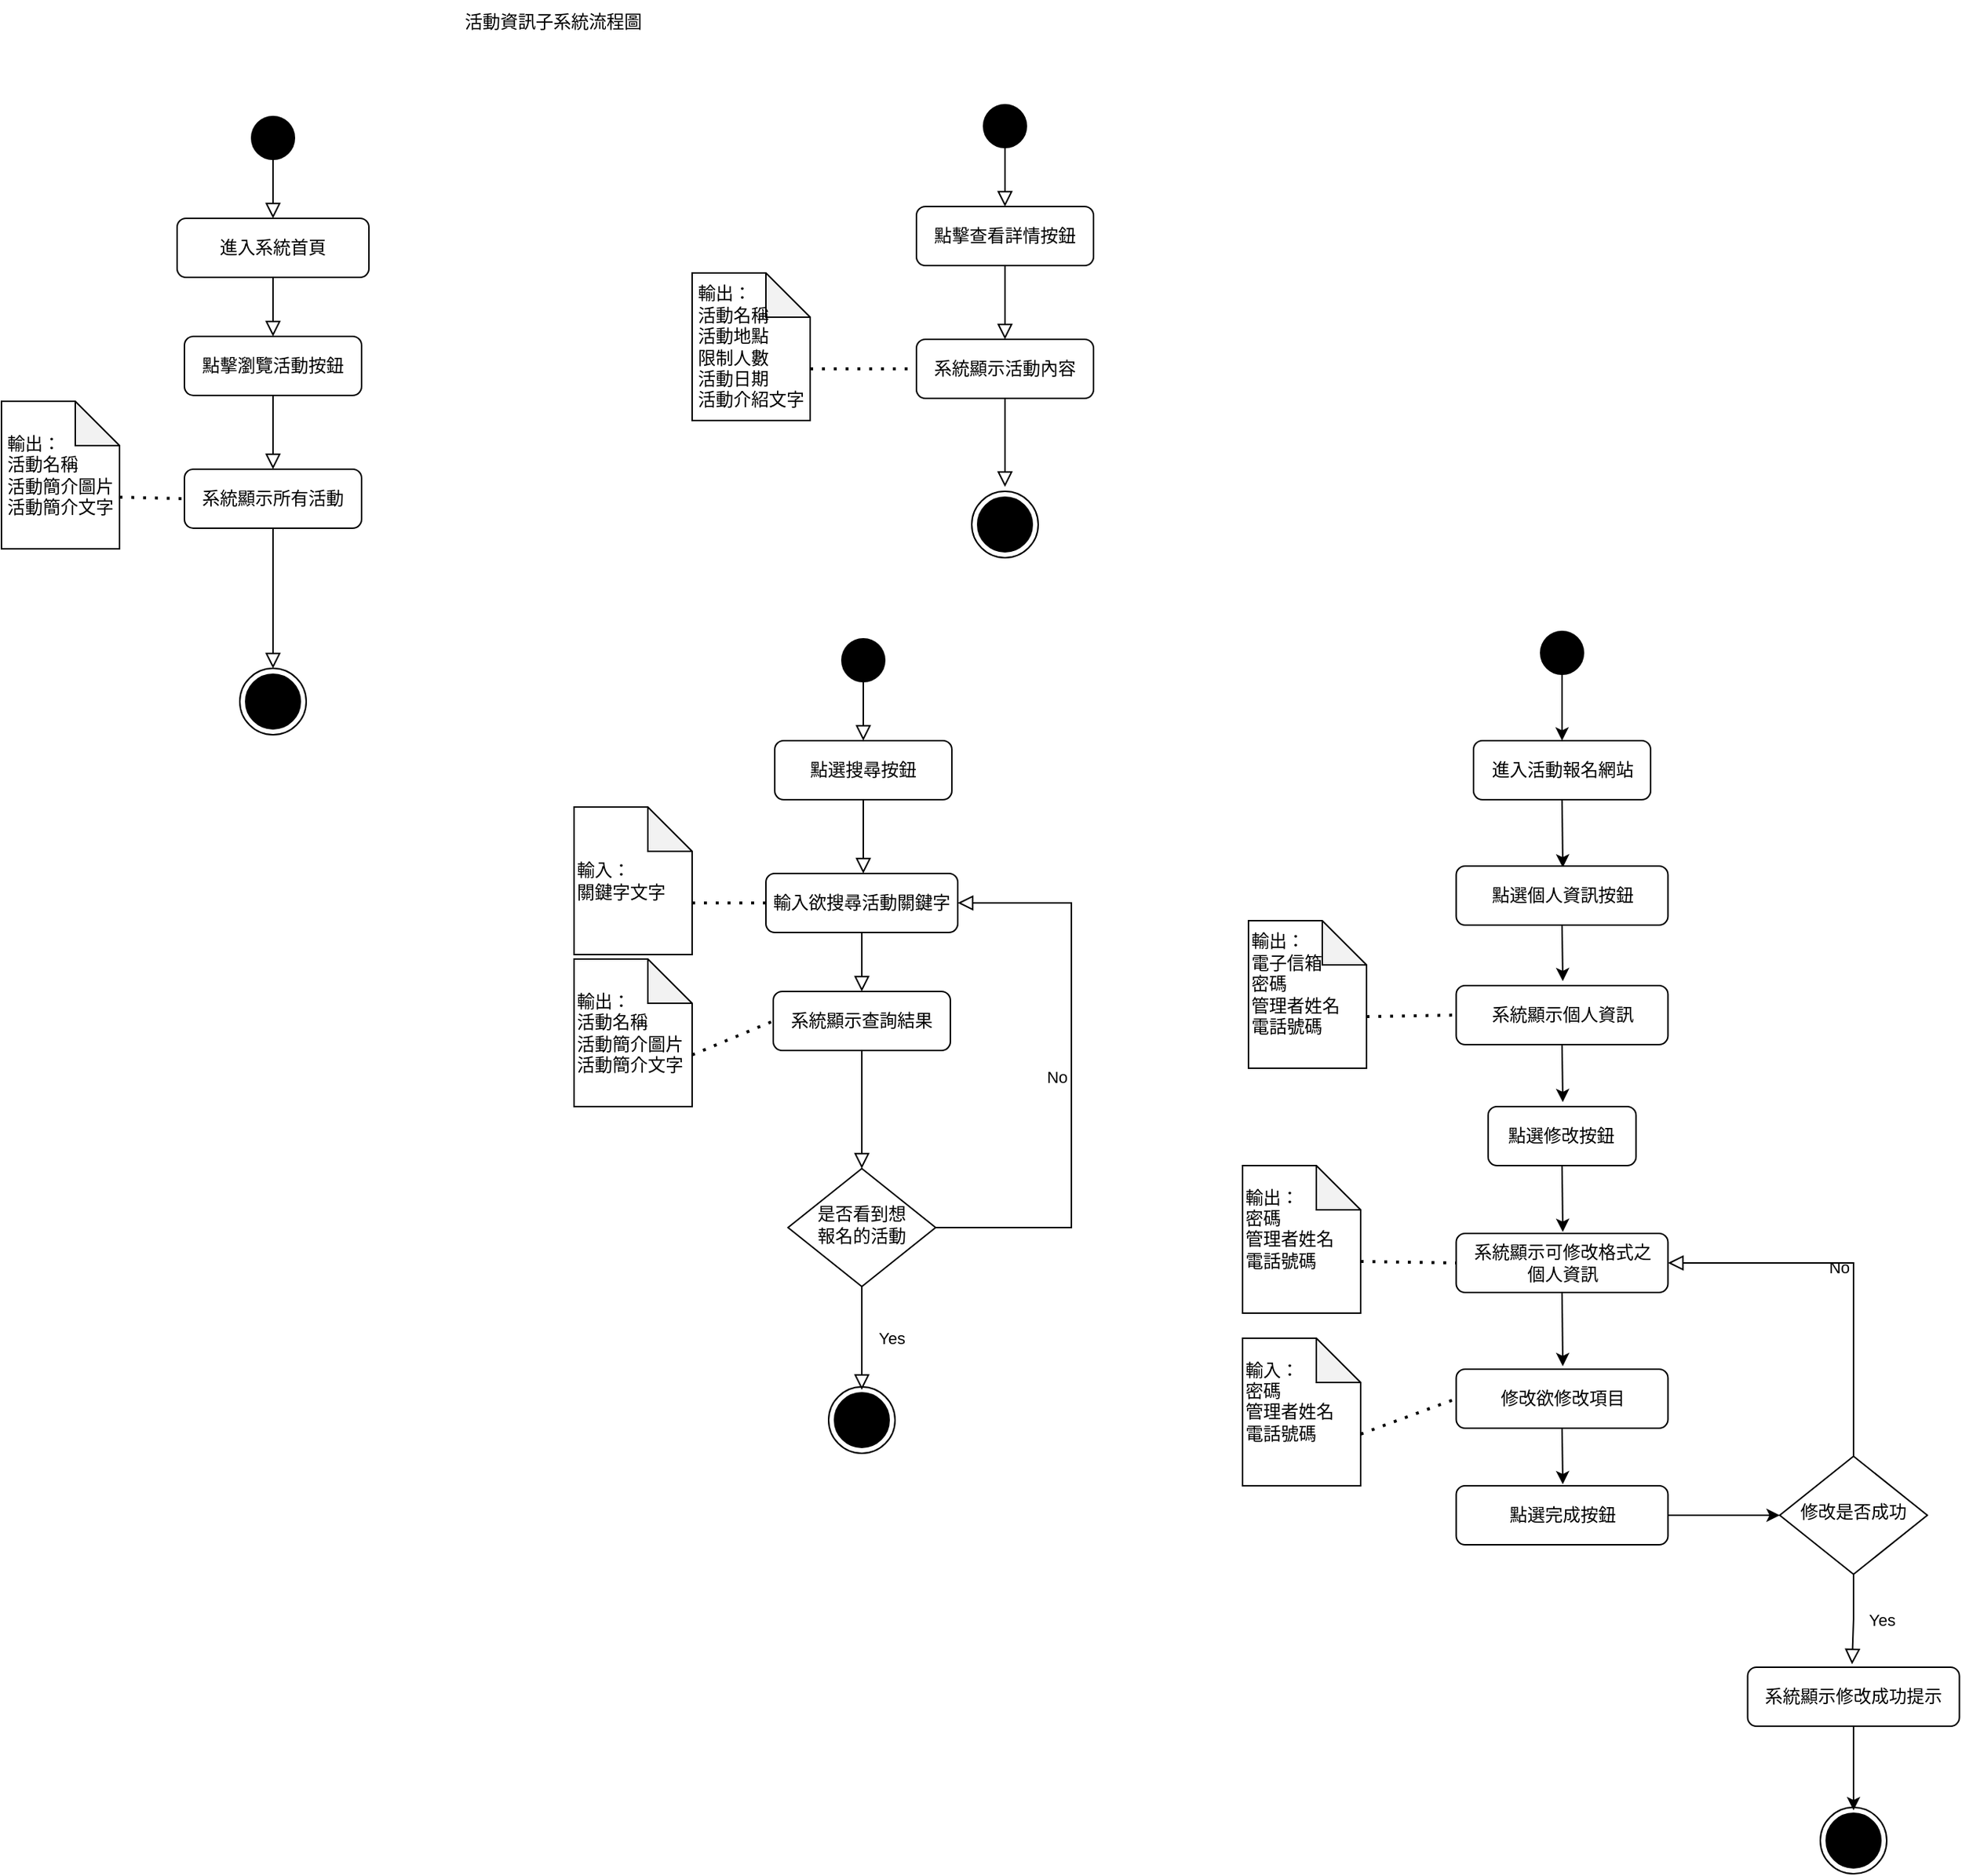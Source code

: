<mxfile version="22.1.5" type="github" pages="2">
  <diagram id="C5RBs43oDa-KdzZeNtuy" name="Page-1">
    <mxGraphModel dx="954" dy="647" grid="0" gridSize="10" guides="1" tooltips="1" connect="1" arrows="1" fold="1" page="1" pageScale="1" pageWidth="1654" pageHeight="2336" math="0" shadow="0">
      <root>
        <mxCell id="WIyWlLk6GJQsqaUBKTNV-0" />
        <mxCell id="WIyWlLk6GJQsqaUBKTNV-1" parent="WIyWlLk6GJQsqaUBKTNV-0" />
        <mxCell id="WIyWlLk6GJQsqaUBKTNV-2" value="" style="rounded=0;html=1;jettySize=auto;orthogonalLoop=1;fontSize=11;endArrow=block;endFill=0;endSize=8;strokeWidth=1;shadow=0;labelBackgroundColor=none;edgeStyle=orthogonalEdgeStyle;exitX=0.5;exitY=1;exitDx=0;exitDy=0;entryX=0.5;entryY=0;entryDx=0;entryDy=0;" parent="WIyWlLk6GJQsqaUBKTNV-1" source="uHOsEsagywJymIL-Y3Ef-0" edge="1" target="FzHrB1fTF-i2nZGww-Nu-6">
          <mxGeometry relative="1" as="geometry">
            <mxPoint x="224.0" y="548" as="targetPoint" />
            <mxPoint x="224" y="498" as="sourcePoint" />
          </mxGeometry>
        </mxCell>
        <mxCell id="WIyWlLk6GJQsqaUBKTNV-3" value="進入系統首頁" style="rounded=1;whiteSpace=wrap;html=1;fontSize=12;glass=0;strokeWidth=1;shadow=0;" parent="WIyWlLk6GJQsqaUBKTNV-1" vertex="1">
          <mxGeometry x="159" y="168" width="130" height="40" as="geometry" />
        </mxCell>
        <mxCell id="WIyWlLk6GJQsqaUBKTNV-4" value="Yes" style="rounded=0;html=1;jettySize=auto;orthogonalLoop=1;fontSize=11;endArrow=block;endFill=0;endSize=8;strokeWidth=1;shadow=0;labelBackgroundColor=none;edgeStyle=orthogonalEdgeStyle;exitX=0.5;exitY=1;exitDx=0;exitDy=0;entryX=0.5;entryY=0;entryDx=0;entryDy=0;" parent="WIyWlLk6GJQsqaUBKTNV-1" source="WIyWlLk6GJQsqaUBKTNV-6" edge="1">
          <mxGeometry y="20" relative="1" as="geometry">
            <mxPoint as="offset" />
            <mxPoint x="623" y="962" as="targetPoint" />
            <mxPoint x="436.95" y="912" as="sourcePoint" />
          </mxGeometry>
        </mxCell>
        <mxCell id="WIyWlLk6GJQsqaUBKTNV-5" value="No" style="edgeStyle=orthogonalEdgeStyle;rounded=0;html=1;jettySize=auto;orthogonalLoop=1;fontSize=11;endArrow=block;endFill=0;endSize=8;strokeWidth=1;shadow=0;labelBackgroundColor=none;exitX=1;exitY=0.5;exitDx=0;exitDy=0;entryX=1;entryY=0.5;entryDx=0;entryDy=0;" parent="WIyWlLk6GJQsqaUBKTNV-1" source="WIyWlLk6GJQsqaUBKTNV-6" edge="1" target="FzHrB1fTF-i2nZGww-Nu-12">
          <mxGeometry y="10" relative="1" as="geometry">
            <mxPoint as="offset" />
            <mxPoint x="764" y="642" as="targetPoint" />
            <mxPoint x="676.95" y="852" as="sourcePoint" />
            <Array as="points">
              <mxPoint x="765" y="852" />
              <mxPoint x="765" y="632" />
            </Array>
          </mxGeometry>
        </mxCell>
        <mxCell id="WIyWlLk6GJQsqaUBKTNV-6" value="是否看到想&lt;br&gt;報名的活動" style="rhombus;whiteSpace=wrap;html=1;shadow=0;fontFamily=Helvetica;fontSize=12;align=center;strokeWidth=1;spacing=6;spacingTop=-4;" parent="WIyWlLk6GJQsqaUBKTNV-1" vertex="1">
          <mxGeometry x="573" y="812" width="100" height="80" as="geometry" />
        </mxCell>
        <mxCell id="FzHrB1fTF-i2nZGww-Nu-0" value="活動資訊子系統流程圖" style="text;html=1;strokeColor=none;fillColor=none;align=center;verticalAlign=middle;whiteSpace=wrap;rounded=0;" parent="WIyWlLk6GJQsqaUBKTNV-1" vertex="1">
          <mxGeometry x="339" y="20" width="150" height="30" as="geometry" />
        </mxCell>
        <mxCell id="FzHrB1fTF-i2nZGww-Nu-1" value="" style="ellipse;whiteSpace=wrap;html=1;aspect=fixed;fillColor=#000000;" parent="WIyWlLk6GJQsqaUBKTNV-1" vertex="1">
          <mxGeometry x="209.5" y="99" width="29" height="29" as="geometry" />
        </mxCell>
        <mxCell id="FzHrB1fTF-i2nZGww-Nu-2" value="" style="rounded=0;html=1;jettySize=auto;orthogonalLoop=1;fontSize=11;endArrow=block;endFill=0;endSize=8;strokeWidth=1;shadow=0;labelBackgroundColor=none;edgeStyle=orthogonalEdgeStyle;exitX=0.5;exitY=1;exitDx=0;exitDy=0;" parent="WIyWlLk6GJQsqaUBKTNV-1" source="FzHrB1fTF-i2nZGww-Nu-1" edge="1">
          <mxGeometry relative="1" as="geometry">
            <mxPoint x="264" y="288" as="sourcePoint" />
            <mxPoint x="224.0" y="168" as="targetPoint" />
          </mxGeometry>
        </mxCell>
        <mxCell id="FzHrB1fTF-i2nZGww-Nu-6" value="系統顯示所有活動" style="rounded=1;whiteSpace=wrap;html=1;fontSize=12;glass=0;strokeWidth=1;shadow=0;" parent="WIyWlLk6GJQsqaUBKTNV-1" vertex="1">
          <mxGeometry x="164" y="338" width="120" height="40" as="geometry" />
        </mxCell>
        <mxCell id="FzHrB1fTF-i2nZGww-Nu-10" value="" style="rounded=0;html=1;jettySize=auto;orthogonalLoop=1;fontSize=11;endArrow=block;endFill=0;endSize=8;strokeWidth=1;shadow=0;labelBackgroundColor=none;edgeStyle=orthogonalEdgeStyle;exitX=0.5;exitY=1;exitDx=0;exitDy=0;" parent="WIyWlLk6GJQsqaUBKTNV-1" source="nk6SO0BPrjhzGcg9lUcJ-13" target="nk6SO0BPrjhzGcg9lUcJ-14" edge="1">
          <mxGeometry relative="1" as="geometry">
            <mxPoint x="760" y="300" as="sourcePoint" />
            <mxPoint x="302.95" y="390" as="targetPoint" />
          </mxGeometry>
        </mxCell>
        <mxCell id="FzHrB1fTF-i2nZGww-Nu-11" value="" style="rounded=0;html=1;jettySize=auto;orthogonalLoop=1;fontSize=11;endArrow=block;endFill=0;endSize=8;strokeWidth=1;shadow=0;labelBackgroundColor=none;edgeStyle=orthogonalEdgeStyle;exitX=0.5;exitY=1;exitDx=0;exitDy=0;" parent="WIyWlLk6GJQsqaUBKTNV-1" source="nk6SO0BPrjhzGcg9lUcJ-5" edge="1">
          <mxGeometry relative="1" as="geometry">
            <mxPoint x="624" y="612" as="sourcePoint" />
            <mxPoint x="624" y="612" as="targetPoint" />
          </mxGeometry>
        </mxCell>
        <mxCell id="FzHrB1fTF-i2nZGww-Nu-12" value="輸入欲搜尋活動關鍵字" style="rounded=1;whiteSpace=wrap;html=1;fontSize=12;glass=0;strokeWidth=1;shadow=0;" parent="WIyWlLk6GJQsqaUBKTNV-1" vertex="1">
          <mxGeometry x="558" y="612" width="130" height="40" as="geometry" />
        </mxCell>
        <mxCell id="FzHrB1fTF-i2nZGww-Nu-13" value="系統顯示查詢結果" style="rounded=1;whiteSpace=wrap;html=1;fontSize=12;glass=0;strokeWidth=1;shadow=0;" parent="WIyWlLk6GJQsqaUBKTNV-1" vertex="1">
          <mxGeometry x="563" y="692" width="120" height="40" as="geometry" />
        </mxCell>
        <mxCell id="FzHrB1fTF-i2nZGww-Nu-14" value="" style="rounded=0;html=1;jettySize=auto;orthogonalLoop=1;fontSize=11;endArrow=block;endFill=0;endSize=8;strokeWidth=1;shadow=0;labelBackgroundColor=none;edgeStyle=orthogonalEdgeStyle;exitX=0.5;exitY=1;exitDx=0;exitDy=0;" parent="WIyWlLk6GJQsqaUBKTNV-1" source="FzHrB1fTF-i2nZGww-Nu-12" edge="1">
          <mxGeometry relative="1" as="geometry">
            <mxPoint x="752" y="922" as="sourcePoint" />
            <mxPoint x="623" y="692" as="targetPoint" />
          </mxGeometry>
        </mxCell>
        <mxCell id="FzHrB1fTF-i2nZGww-Nu-16" value="" style="rounded=0;html=1;jettySize=auto;orthogonalLoop=1;fontSize=11;endArrow=block;endFill=0;endSize=8;strokeWidth=1;shadow=0;labelBackgroundColor=none;edgeStyle=orthogonalEdgeStyle;exitX=0.5;exitY=1;exitDx=0;exitDy=0;entryX=0.5;entryY=0;entryDx=0;entryDy=0;" parent="WIyWlLk6GJQsqaUBKTNV-1" source="FzHrB1fTF-i2nZGww-Nu-13" target="WIyWlLk6GJQsqaUBKTNV-6" edge="1">
          <mxGeometry relative="1" as="geometry">
            <mxPoint x="628.48" y="1102" as="sourcePoint" />
            <mxPoint x="627" y="782" as="targetPoint" />
          </mxGeometry>
        </mxCell>
        <mxCell id="nk6SO0BPrjhzGcg9lUcJ-0" value="" style="rounded=0;html=1;jettySize=auto;orthogonalLoop=1;fontSize=11;endArrow=block;endFill=0;endSize=8;strokeWidth=1;shadow=0;labelBackgroundColor=none;edgeStyle=orthogonalEdgeStyle;exitX=0.5;exitY=1;exitDx=0;exitDy=0;entryX=0.5;entryY=0;entryDx=0;entryDy=0;" edge="1" parent="WIyWlLk6GJQsqaUBKTNV-1" source="FzHrB1fTF-i2nZGww-Nu-6" target="nk6SO0BPrjhzGcg9lUcJ-2">
          <mxGeometry relative="1" as="geometry">
            <mxPoint x="332" y="693" as="sourcePoint" />
            <mxPoint x="184" y="673" as="targetPoint" />
          </mxGeometry>
        </mxCell>
        <mxCell id="nk6SO0BPrjhzGcg9lUcJ-1" value="" style="ellipse;whiteSpace=wrap;html=1;aspect=fixed;fillColor=#000000;" vertex="1" parent="WIyWlLk6GJQsqaUBKTNV-1">
          <mxGeometry x="205.5" y="477" width="37" height="37" as="geometry" />
        </mxCell>
        <mxCell id="nk6SO0BPrjhzGcg9lUcJ-2" value="" style="ellipse;whiteSpace=wrap;html=1;aspect=fixed;fillColor=none;" vertex="1" parent="WIyWlLk6GJQsqaUBKTNV-1">
          <mxGeometry x="201.5" y="473" width="45" height="45" as="geometry" />
        </mxCell>
        <mxCell id="nk6SO0BPrjhzGcg9lUcJ-3" value="" style="ellipse;whiteSpace=wrap;html=1;aspect=fixed;fillColor=#000000;" vertex="1" parent="WIyWlLk6GJQsqaUBKTNV-1">
          <mxGeometry x="609.5" y="453" width="29" height="29" as="geometry" />
        </mxCell>
        <mxCell id="nk6SO0BPrjhzGcg9lUcJ-4" value="" style="rounded=0;html=1;jettySize=auto;orthogonalLoop=1;fontSize=11;endArrow=block;endFill=0;endSize=8;strokeWidth=1;shadow=0;labelBackgroundColor=none;edgeStyle=orthogonalEdgeStyle;exitX=0.5;exitY=1;exitDx=0;exitDy=0;" edge="1" parent="WIyWlLk6GJQsqaUBKTNV-1" source="nk6SO0BPrjhzGcg9lUcJ-3">
          <mxGeometry relative="1" as="geometry">
            <mxPoint x="562" y="702" as="sourcePoint" />
            <mxPoint x="624" y="522" as="targetPoint" />
          </mxGeometry>
        </mxCell>
        <mxCell id="nk6SO0BPrjhzGcg9lUcJ-5" value="點選搜尋按鈕" style="rounded=1;whiteSpace=wrap;html=1;fontSize=12;glass=0;strokeWidth=1;shadow=0;" vertex="1" parent="WIyWlLk6GJQsqaUBKTNV-1">
          <mxGeometry x="564" y="522" width="120" height="40" as="geometry" />
        </mxCell>
        <mxCell id="nk6SO0BPrjhzGcg9lUcJ-10" value="" style="ellipse;whiteSpace=wrap;html=1;aspect=fixed;fillColor=#000000;" vertex="1" parent="WIyWlLk6GJQsqaUBKTNV-1">
          <mxGeometry x="705.5" y="91" width="29" height="29" as="geometry" />
        </mxCell>
        <mxCell id="nk6SO0BPrjhzGcg9lUcJ-12" value="" style="rounded=0;html=1;jettySize=auto;orthogonalLoop=1;fontSize=11;endArrow=block;endFill=0;endSize=8;strokeWidth=1;shadow=0;labelBackgroundColor=none;edgeStyle=orthogonalEdgeStyle;exitX=0.5;exitY=1;exitDx=0;exitDy=0;" edge="1" parent="WIyWlLk6GJQsqaUBKTNV-1" source="nk6SO0BPrjhzGcg9lUcJ-10">
          <mxGeometry relative="1" as="geometry">
            <mxPoint x="490" y="130" as="sourcePoint" />
            <mxPoint x="720" y="160" as="targetPoint" />
          </mxGeometry>
        </mxCell>
        <mxCell id="nk6SO0BPrjhzGcg9lUcJ-13" value="點擊查看詳情按鈕" style="rounded=1;whiteSpace=wrap;html=1;fontSize=12;glass=0;strokeWidth=1;shadow=0;" vertex="1" parent="WIyWlLk6GJQsqaUBKTNV-1">
          <mxGeometry x="660" y="160" width="120" height="40" as="geometry" />
        </mxCell>
        <mxCell id="nk6SO0BPrjhzGcg9lUcJ-14" value="系統顯示活動內容" style="rounded=1;whiteSpace=wrap;html=1;fontSize=12;glass=0;strokeWidth=1;shadow=0;" vertex="1" parent="WIyWlLk6GJQsqaUBKTNV-1">
          <mxGeometry x="660" y="250" width="120" height="40" as="geometry" />
        </mxCell>
        <mxCell id="nk6SO0BPrjhzGcg9lUcJ-15" value="" style="rounded=0;html=1;jettySize=auto;orthogonalLoop=1;fontSize=11;endArrow=block;endFill=0;endSize=8;strokeWidth=1;shadow=0;labelBackgroundColor=none;edgeStyle=orthogonalEdgeStyle;exitX=0.5;exitY=1;exitDx=0;exitDy=0;entryX=0.5;entryY=0;entryDx=0;entryDy=0;" edge="1" parent="WIyWlLk6GJQsqaUBKTNV-1" source="nk6SO0BPrjhzGcg9lUcJ-14">
          <mxGeometry relative="1" as="geometry">
            <mxPoint x="489" y="380" as="sourcePoint" />
            <mxPoint x="720" y="350" as="targetPoint" />
          </mxGeometry>
        </mxCell>
        <mxCell id="nk6SO0BPrjhzGcg9lUcJ-24" value="輸入：&lt;br&gt;關鍵字文字" style="shape=note;whiteSpace=wrap;html=1;backgroundOutline=1;darkOpacity=0.05;align=left;" vertex="1" parent="WIyWlLk6GJQsqaUBKTNV-1">
          <mxGeometry x="428" y="567" width="80" height="100" as="geometry" />
        </mxCell>
        <mxCell id="nk6SO0BPrjhzGcg9lUcJ-25" value="" style="endArrow=none;dashed=1;html=1;dashPattern=1 3;strokeWidth=2;rounded=0;exitX=0;exitY=0;exitDx=80;exitDy=65;exitPerimeter=0;entryX=0;entryY=0.5;entryDx=0;entryDy=0;" edge="1" parent="WIyWlLk6GJQsqaUBKTNV-1" source="nk6SO0BPrjhzGcg9lUcJ-24" target="FzHrB1fTF-i2nZGww-Nu-12">
          <mxGeometry width="50" height="50" relative="1" as="geometry">
            <mxPoint x="548" y="672" as="sourcePoint" />
            <mxPoint x="598" y="622" as="targetPoint" />
          </mxGeometry>
        </mxCell>
        <mxCell id="uHOsEsagywJymIL-Y3Ef-0" value="點擊瀏覽活動按鈕" style="rounded=1;whiteSpace=wrap;html=1;fontSize=12;glass=0;strokeWidth=1;shadow=0;" vertex="1" parent="WIyWlLk6GJQsqaUBKTNV-1">
          <mxGeometry x="164" y="248" width="120" height="40" as="geometry" />
        </mxCell>
        <mxCell id="uHOsEsagywJymIL-Y3Ef-1" value="" style="rounded=0;html=1;jettySize=auto;orthogonalLoop=1;fontSize=11;endArrow=block;endFill=0;endSize=8;strokeWidth=1;shadow=0;labelBackgroundColor=none;edgeStyle=orthogonalEdgeStyle;exitX=0.5;exitY=1;exitDx=0;exitDy=0;" edge="1" parent="WIyWlLk6GJQsqaUBKTNV-1" source="WIyWlLk6GJQsqaUBKTNV-3">
          <mxGeometry relative="1" as="geometry">
            <mxPoint x="234" y="138" as="sourcePoint" />
            <mxPoint x="224" y="248" as="targetPoint" />
          </mxGeometry>
        </mxCell>
        <mxCell id="R5_Hs0ZB03v4fjiK_0_Y-4" value="" style="ellipse;whiteSpace=wrap;html=1;aspect=fixed;fillColor=#000000;" vertex="1" parent="WIyWlLk6GJQsqaUBKTNV-1">
          <mxGeometry x="604.5" y="964" width="37" height="37" as="geometry" />
        </mxCell>
        <mxCell id="R5_Hs0ZB03v4fjiK_0_Y-5" value="" style="ellipse;whiteSpace=wrap;html=1;aspect=fixed;fillColor=none;" vertex="1" parent="WIyWlLk6GJQsqaUBKTNV-1">
          <mxGeometry x="600.5" y="960" width="45" height="45" as="geometry" />
        </mxCell>
        <mxCell id="R5_Hs0ZB03v4fjiK_0_Y-6" value="" style="ellipse;whiteSpace=wrap;html=1;aspect=fixed;fillColor=#000000;" vertex="1" parent="WIyWlLk6GJQsqaUBKTNV-1">
          <mxGeometry x="701.5" y="357" width="37" height="37" as="geometry" />
        </mxCell>
        <mxCell id="R5_Hs0ZB03v4fjiK_0_Y-7" value="" style="ellipse;whiteSpace=wrap;html=1;aspect=fixed;fillColor=none;" vertex="1" parent="WIyWlLk6GJQsqaUBKTNV-1">
          <mxGeometry x="697.5" y="353" width="45" height="45" as="geometry" />
        </mxCell>
        <mxCell id="R5_Hs0ZB03v4fjiK_0_Y-8" value="&lt;div style=&quot;text-align: left;&quot;&gt;輸出：&lt;/div&gt;&lt;div style=&quot;text-align: left;&quot;&gt;活動名稱&lt;/div&gt;&lt;div style=&quot;text-align: left;&quot;&gt;活動簡介圖片&lt;/div&gt;&lt;div style=&quot;text-align: left;&quot;&gt;活動簡介文字&lt;/div&gt;" style="shape=note;whiteSpace=wrap;html=1;backgroundOutline=1;darkOpacity=0.05;" vertex="1" parent="WIyWlLk6GJQsqaUBKTNV-1">
          <mxGeometry x="40" y="292" width="80" height="100" as="geometry" />
        </mxCell>
        <mxCell id="R5_Hs0ZB03v4fjiK_0_Y-9" value="" style="endArrow=none;dashed=1;html=1;dashPattern=1 3;strokeWidth=2;rounded=0;exitX=0;exitY=0;exitDx=80;exitDy=65;exitPerimeter=0;entryX=0;entryY=0.5;entryDx=0;entryDy=0;" edge="1" parent="WIyWlLk6GJQsqaUBKTNV-1" source="R5_Hs0ZB03v4fjiK_0_Y-8" target="FzHrB1fTF-i2nZGww-Nu-6">
          <mxGeometry width="50" height="50" relative="1" as="geometry">
            <mxPoint x="518" y="642" as="sourcePoint" />
            <mxPoint x="568" y="642" as="targetPoint" />
          </mxGeometry>
        </mxCell>
        <mxCell id="R5_Hs0ZB03v4fjiK_0_Y-10" value="&lt;div style=&quot;text-align: left;&quot;&gt;輸出：&lt;/div&gt;&lt;div style=&quot;text-align: left;&quot;&gt;活動名稱&lt;/div&gt;&lt;div style=&quot;text-align: left;&quot;&gt;活動地點&lt;/div&gt;&lt;div style=&quot;text-align: left;&quot;&gt;限制人數&lt;/div&gt;&lt;div style=&quot;text-align: left;&quot;&gt;活動日期&lt;/div&gt;&lt;div style=&quot;text-align: left;&quot;&gt;活動介紹文字&lt;/div&gt;" style="shape=note;whiteSpace=wrap;html=1;backgroundOutline=1;darkOpacity=0.05;" vertex="1" parent="WIyWlLk6GJQsqaUBKTNV-1">
          <mxGeometry x="508" y="205" width="80" height="100" as="geometry" />
        </mxCell>
        <mxCell id="R5_Hs0ZB03v4fjiK_0_Y-12" value="" style="endArrow=none;dashed=1;html=1;dashPattern=1 3;strokeWidth=2;rounded=0;entryX=0;entryY=0.5;entryDx=0;entryDy=0;exitX=0;exitY=0;exitDx=80;exitDy=65;exitPerimeter=0;" edge="1" parent="WIyWlLk6GJQsqaUBKTNV-1" source="R5_Hs0ZB03v4fjiK_0_Y-10" target="nk6SO0BPrjhzGcg9lUcJ-14">
          <mxGeometry width="50" height="50" relative="1" as="geometry">
            <mxPoint x="512" y="432" as="sourcePoint" />
            <mxPoint x="562" y="382" as="targetPoint" />
          </mxGeometry>
        </mxCell>
        <mxCell id="R5_Hs0ZB03v4fjiK_0_Y-13" value="&lt;div style=&quot;border-color: var(--border-color);&quot;&gt;輸出：&lt;/div&gt;&lt;div style=&quot;border-color: var(--border-color);&quot;&gt;活動名稱&lt;/div&gt;&lt;div style=&quot;border-color: var(--border-color);&quot;&gt;活動簡介圖片&lt;/div&gt;&lt;div style=&quot;border-color: var(--border-color);&quot;&gt;活動簡介文字&lt;/div&gt;" style="shape=note;whiteSpace=wrap;html=1;backgroundOutline=1;darkOpacity=0.05;align=left;" vertex="1" parent="WIyWlLk6GJQsqaUBKTNV-1">
          <mxGeometry x="428" y="670" width="80" height="100" as="geometry" />
        </mxCell>
        <mxCell id="R5_Hs0ZB03v4fjiK_0_Y-15" value="" style="endArrow=none;dashed=1;html=1;dashPattern=1 3;strokeWidth=2;rounded=0;exitX=0;exitY=0;exitDx=80;exitDy=65;exitPerimeter=0;entryX=0;entryY=0.5;entryDx=0;entryDy=0;" edge="1" parent="WIyWlLk6GJQsqaUBKTNV-1" source="R5_Hs0ZB03v4fjiK_0_Y-13" target="FzHrB1fTF-i2nZGww-Nu-13">
          <mxGeometry width="50" height="50" relative="1" as="geometry">
            <mxPoint x="448" y="654" as="sourcePoint" />
            <mxPoint x="498" y="604" as="targetPoint" />
          </mxGeometry>
        </mxCell>
        <mxCell id="R5_Hs0ZB03v4fjiK_0_Y-16" value="" style="ellipse;whiteSpace=wrap;html=1;aspect=fixed;fillColor=#000000;" vertex="1" parent="WIyWlLk6GJQsqaUBKTNV-1">
          <mxGeometry x="1083" y="448" width="29" height="29" as="geometry" />
        </mxCell>
        <mxCell id="R5_Hs0ZB03v4fjiK_0_Y-19" value="" style="endArrow=classic;html=1;rounded=0;exitX=0.5;exitY=1;exitDx=0;exitDy=0;entryX=0.5;entryY=0;entryDx=0;entryDy=0;" edge="1" parent="WIyWlLk6GJQsqaUBKTNV-1" source="R5_Hs0ZB03v4fjiK_0_Y-16" target="R5_Hs0ZB03v4fjiK_0_Y-20">
          <mxGeometry width="50" height="50" relative="1" as="geometry">
            <mxPoint x="1035" y="769" as="sourcePoint" />
            <mxPoint x="1098" y="524" as="targetPoint" />
          </mxGeometry>
        </mxCell>
        <mxCell id="R5_Hs0ZB03v4fjiK_0_Y-20" value="進入活動報名網站" style="rounded=1;whiteSpace=wrap;html=1;fontSize=12;glass=0;strokeWidth=1;shadow=0;" vertex="1" parent="WIyWlLk6GJQsqaUBKTNV-1">
          <mxGeometry x="1037.5" y="522" width="120" height="40" as="geometry" />
        </mxCell>
        <mxCell id="R5_Hs0ZB03v4fjiK_0_Y-21" value="" style="endArrow=classic;html=1;rounded=0;exitX=0.5;exitY=1;exitDx=0;exitDy=0;" edge="1" parent="WIyWlLk6GJQsqaUBKTNV-1" source="R5_Hs0ZB03v4fjiK_0_Y-20">
          <mxGeometry width="50" height="50" relative="1" as="geometry">
            <mxPoint x="1108" y="487" as="sourcePoint" />
            <mxPoint x="1098" y="608" as="targetPoint" />
          </mxGeometry>
        </mxCell>
        <mxCell id="R5_Hs0ZB03v4fjiK_0_Y-22" value="點選個人資訊按鈕" style="rounded=1;whiteSpace=wrap;html=1;fontSize=12;glass=0;strokeWidth=1;shadow=0;" vertex="1" parent="WIyWlLk6GJQsqaUBKTNV-1">
          <mxGeometry x="1025.75" y="607" width="143.5" height="40" as="geometry" />
        </mxCell>
        <mxCell id="R5_Hs0ZB03v4fjiK_0_Y-24" value="" style="endArrow=classic;html=1;rounded=0;exitX=0.5;exitY=1;exitDx=0;exitDy=0;" edge="1" parent="WIyWlLk6GJQsqaUBKTNV-1" source="R5_Hs0ZB03v4fjiK_0_Y-22">
          <mxGeometry width="50" height="50" relative="1" as="geometry">
            <mxPoint x="1108" y="572" as="sourcePoint" />
            <mxPoint x="1098" y="685" as="targetPoint" />
          </mxGeometry>
        </mxCell>
        <mxCell id="R5_Hs0ZB03v4fjiK_0_Y-25" value="系統顯示個人資訊" style="rounded=1;whiteSpace=wrap;html=1;fontSize=12;glass=0;strokeWidth=1;shadow=0;" vertex="1" parent="WIyWlLk6GJQsqaUBKTNV-1">
          <mxGeometry x="1025.75" y="688" width="143.5" height="40" as="geometry" />
        </mxCell>
        <mxCell id="R5_Hs0ZB03v4fjiK_0_Y-26" value="&lt;div style=&quot;border-color: var(--border-color);&quot;&gt;輸出：&lt;/div&gt;&lt;div style=&quot;border-color: var(--border-color);&quot;&gt;電子信箱&lt;/div&gt;&lt;div style=&quot;border-color: var(--border-color);&quot;&gt;密碼&lt;/div&gt;&lt;div style=&quot;border-color: var(--border-color);&quot;&gt;管理者姓名&lt;/div&gt;&lt;div style=&quot;border-color: var(--border-color);&quot;&gt;電話號碼&lt;/div&gt;&lt;div style=&quot;border-color: var(--border-color);&quot;&gt;&lt;br&gt;&lt;/div&gt;" style="shape=note;whiteSpace=wrap;html=1;backgroundOutline=1;darkOpacity=0.05;align=left;" vertex="1" parent="WIyWlLk6GJQsqaUBKTNV-1">
          <mxGeometry x="885" y="644" width="80" height="100" as="geometry" />
        </mxCell>
        <mxCell id="R5_Hs0ZB03v4fjiK_0_Y-27" value="" style="endArrow=none;dashed=1;html=1;dashPattern=1 3;strokeWidth=2;rounded=0;exitX=0;exitY=0;exitDx=80;exitDy=65;exitPerimeter=0;entryX=0;entryY=0.5;entryDx=0;entryDy=0;" edge="1" parent="WIyWlLk6GJQsqaUBKTNV-1" source="R5_Hs0ZB03v4fjiK_0_Y-26" target="R5_Hs0ZB03v4fjiK_0_Y-25">
          <mxGeometry width="50" height="50" relative="1" as="geometry">
            <mxPoint x="518" y="745" as="sourcePoint" />
            <mxPoint x="573" y="722" as="targetPoint" />
          </mxGeometry>
        </mxCell>
        <mxCell id="R5_Hs0ZB03v4fjiK_0_Y-28" value="" style="endArrow=classic;html=1;rounded=0;exitX=0.5;exitY=1;exitDx=0;exitDy=0;" edge="1" parent="WIyWlLk6GJQsqaUBKTNV-1" source="R5_Hs0ZB03v4fjiK_0_Y-25">
          <mxGeometry width="50" height="50" relative="1" as="geometry">
            <mxPoint x="1108" y="572" as="sourcePoint" />
            <mxPoint x="1098" y="767" as="targetPoint" />
          </mxGeometry>
        </mxCell>
        <mxCell id="R5_Hs0ZB03v4fjiK_0_Y-29" value="點選修改按鈕" style="rounded=1;whiteSpace=wrap;html=1;fontSize=12;glass=0;strokeWidth=1;shadow=0;" vertex="1" parent="WIyWlLk6GJQsqaUBKTNV-1">
          <mxGeometry x="1047.38" y="770" width="100.25" height="40" as="geometry" />
        </mxCell>
        <mxCell id="R5_Hs0ZB03v4fjiK_0_Y-30" value="" style="endArrow=classic;html=1;rounded=0;exitX=0.5;exitY=1;exitDx=0;exitDy=0;" edge="1" parent="WIyWlLk6GJQsqaUBKTNV-1" source="R5_Hs0ZB03v4fjiK_0_Y-29">
          <mxGeometry width="50" height="50" relative="1" as="geometry">
            <mxPoint x="1108" y="738" as="sourcePoint" />
            <mxPoint x="1098" y="855" as="targetPoint" />
          </mxGeometry>
        </mxCell>
        <mxCell id="R5_Hs0ZB03v4fjiK_0_Y-31" value="系統顯示可修改格式之&lt;br&gt;個人資訊" style="rounded=1;whiteSpace=wrap;html=1;fontSize=12;glass=0;strokeWidth=1;shadow=0;" vertex="1" parent="WIyWlLk6GJQsqaUBKTNV-1">
          <mxGeometry x="1025.75" y="856" width="143.5" height="40" as="geometry" />
        </mxCell>
        <mxCell id="R5_Hs0ZB03v4fjiK_0_Y-32" value="&lt;div style=&quot;border-color: var(--border-color);&quot;&gt;輸出：&lt;/div&gt;&lt;div style=&quot;border-color: var(--border-color);&quot;&gt;密碼&lt;/div&gt;&lt;div style=&quot;border-color: var(--border-color);&quot;&gt;管理者姓名&lt;/div&gt;&lt;div style=&quot;border-color: var(--border-color);&quot;&gt;電話號碼&lt;/div&gt;&lt;div style=&quot;border-color: var(--border-color);&quot;&gt;&lt;br&gt;&lt;/div&gt;" style="shape=note;whiteSpace=wrap;html=1;backgroundOutline=1;darkOpacity=0.05;align=left;" vertex="1" parent="WIyWlLk6GJQsqaUBKTNV-1">
          <mxGeometry x="881" y="810" width="80" height="100" as="geometry" />
        </mxCell>
        <mxCell id="R5_Hs0ZB03v4fjiK_0_Y-33" value="" style="endArrow=none;dashed=1;html=1;dashPattern=1 3;strokeWidth=2;rounded=0;exitX=0;exitY=0;exitDx=80;exitDy=65;exitPerimeter=0;entryX=0;entryY=0.5;entryDx=0;entryDy=0;" edge="1" parent="WIyWlLk6GJQsqaUBKTNV-1" source="R5_Hs0ZB03v4fjiK_0_Y-32" target="R5_Hs0ZB03v4fjiK_0_Y-31">
          <mxGeometry width="50" height="50" relative="1" as="geometry">
            <mxPoint x="975" y="719" as="sourcePoint" />
            <mxPoint x="1036" y="718" as="targetPoint" />
          </mxGeometry>
        </mxCell>
        <mxCell id="R5_Hs0ZB03v4fjiK_0_Y-34" value="" style="endArrow=classic;html=1;rounded=0;exitX=0.5;exitY=1;exitDx=0;exitDy=0;" edge="1" parent="WIyWlLk6GJQsqaUBKTNV-1" source="R5_Hs0ZB03v4fjiK_0_Y-31">
          <mxGeometry width="50" height="50" relative="1" as="geometry">
            <mxPoint x="1108" y="820" as="sourcePoint" />
            <mxPoint x="1098" y="946" as="targetPoint" />
          </mxGeometry>
        </mxCell>
        <mxCell id="R5_Hs0ZB03v4fjiK_0_Y-35" value="修改欲修改項目" style="rounded=1;whiteSpace=wrap;html=1;fontSize=12;glass=0;strokeWidth=1;shadow=0;" vertex="1" parent="WIyWlLk6GJQsqaUBKTNV-1">
          <mxGeometry x="1025.76" y="948" width="143.5" height="40" as="geometry" />
        </mxCell>
        <mxCell id="R5_Hs0ZB03v4fjiK_0_Y-37" value="&lt;div style=&quot;border-color: var(--border-color);&quot;&gt;輸入：&lt;/div&gt;&lt;div style=&quot;border-color: var(--border-color);&quot;&gt;密碼&lt;/div&gt;&lt;div style=&quot;border-color: var(--border-color);&quot;&gt;管理者姓名&lt;/div&gt;&lt;div style=&quot;border-color: var(--border-color);&quot;&gt;電話號碼&lt;/div&gt;&lt;div style=&quot;border-color: var(--border-color);&quot;&gt;&lt;br&gt;&lt;/div&gt;" style="shape=note;whiteSpace=wrap;html=1;backgroundOutline=1;darkOpacity=0.05;align=left;" vertex="1" parent="WIyWlLk6GJQsqaUBKTNV-1">
          <mxGeometry x="881" y="927" width="80" height="100" as="geometry" />
        </mxCell>
        <mxCell id="R5_Hs0ZB03v4fjiK_0_Y-38" value="" style="endArrow=none;dashed=1;html=1;dashPattern=1 3;strokeWidth=2;rounded=0;exitX=0;exitY=0;exitDx=80;exitDy=65;exitPerimeter=0;entryX=0;entryY=0.5;entryDx=0;entryDy=0;" edge="1" parent="WIyWlLk6GJQsqaUBKTNV-1" source="R5_Hs0ZB03v4fjiK_0_Y-37" target="R5_Hs0ZB03v4fjiK_0_Y-35">
          <mxGeometry width="50" height="50" relative="1" as="geometry">
            <mxPoint x="971" y="885" as="sourcePoint" />
            <mxPoint x="1036" y="886" as="targetPoint" />
          </mxGeometry>
        </mxCell>
        <mxCell id="R5_Hs0ZB03v4fjiK_0_Y-39" value="" style="endArrow=classic;html=1;rounded=0;exitX=0.5;exitY=1;exitDx=0;exitDy=0;" edge="1" parent="WIyWlLk6GJQsqaUBKTNV-1" source="R5_Hs0ZB03v4fjiK_0_Y-35">
          <mxGeometry width="50" height="50" relative="1" as="geometry">
            <mxPoint x="1108" y="906" as="sourcePoint" />
            <mxPoint x="1098" y="1026" as="targetPoint" />
          </mxGeometry>
        </mxCell>
        <mxCell id="R5_Hs0ZB03v4fjiK_0_Y-40" value="點選完成按鈕" style="rounded=1;whiteSpace=wrap;html=1;fontSize=12;glass=0;strokeWidth=1;shadow=0;" vertex="1" parent="WIyWlLk6GJQsqaUBKTNV-1">
          <mxGeometry x="1025.76" y="1027" width="143.5" height="40" as="geometry" />
        </mxCell>
        <mxCell id="R5_Hs0ZB03v4fjiK_0_Y-41" value="修改是否成功" style="rhombus;whiteSpace=wrap;html=1;shadow=0;fontFamily=Helvetica;fontSize=12;align=center;strokeWidth=1;spacing=6;spacingTop=-4;" vertex="1" parent="WIyWlLk6GJQsqaUBKTNV-1">
          <mxGeometry x="1245" y="1007" width="100" height="80" as="geometry" />
        </mxCell>
        <mxCell id="R5_Hs0ZB03v4fjiK_0_Y-42" value="Yes" style="rounded=0;html=1;jettySize=auto;orthogonalLoop=1;fontSize=11;endArrow=block;endFill=0;endSize=8;strokeWidth=1;shadow=0;labelBackgroundColor=none;edgeStyle=orthogonalEdgeStyle;exitX=0.5;exitY=1;exitDx=0;exitDy=0;" edge="1" parent="WIyWlLk6GJQsqaUBKTNV-1" source="R5_Hs0ZB03v4fjiK_0_Y-41">
          <mxGeometry y="20" relative="1" as="geometry">
            <mxPoint as="offset" />
            <mxPoint x="1294" y="1148" as="targetPoint" />
            <mxPoint x="917" y="1038" as="sourcePoint" />
          </mxGeometry>
        </mxCell>
        <mxCell id="R5_Hs0ZB03v4fjiK_0_Y-43" value="" style="endArrow=classic;html=1;rounded=0;exitX=1;exitY=0.5;exitDx=0;exitDy=0;entryX=0;entryY=0.5;entryDx=0;entryDy=0;" edge="1" parent="WIyWlLk6GJQsqaUBKTNV-1" source="R5_Hs0ZB03v4fjiK_0_Y-40" target="R5_Hs0ZB03v4fjiK_0_Y-41">
          <mxGeometry width="50" height="50" relative="1" as="geometry">
            <mxPoint x="1108" y="998" as="sourcePoint" />
            <mxPoint x="1108" y="1036" as="targetPoint" />
          </mxGeometry>
        </mxCell>
        <mxCell id="R5_Hs0ZB03v4fjiK_0_Y-44" value="No" style="edgeStyle=orthogonalEdgeStyle;rounded=0;html=1;jettySize=auto;orthogonalLoop=1;fontSize=11;endArrow=block;endFill=0;endSize=8;strokeWidth=1;shadow=0;labelBackgroundColor=none;exitX=0.5;exitY=0;exitDx=0;exitDy=0;entryX=1;entryY=0.5;entryDx=0;entryDy=0;" edge="1" parent="WIyWlLk6GJQsqaUBKTNV-1" source="R5_Hs0ZB03v4fjiK_0_Y-41" target="R5_Hs0ZB03v4fjiK_0_Y-31">
          <mxGeometry y="10" relative="1" as="geometry">
            <mxPoint as="offset" />
            <mxPoint x="1233" y="914" as="targetPoint" />
            <mxPoint x="683" y="862" as="sourcePoint" />
            <Array as="points">
              <mxPoint x="1295" y="876" />
            </Array>
          </mxGeometry>
        </mxCell>
        <mxCell id="R5_Hs0ZB03v4fjiK_0_Y-45" value="系統顯示修改成功提示" style="rounded=1;whiteSpace=wrap;html=1;fontSize=12;glass=0;strokeWidth=1;shadow=0;" vertex="1" parent="WIyWlLk6GJQsqaUBKTNV-1">
          <mxGeometry x="1223.25" y="1150" width="143.5" height="40" as="geometry" />
        </mxCell>
        <mxCell id="R5_Hs0ZB03v4fjiK_0_Y-46" value="" style="endArrow=classic;html=1;rounded=0;exitX=0.5;exitY=1;exitDx=0;exitDy=0;" edge="1" parent="WIyWlLk6GJQsqaUBKTNV-1" source="R5_Hs0ZB03v4fjiK_0_Y-45">
          <mxGeometry width="50" height="50" relative="1" as="geometry">
            <mxPoint x="1108" y="998" as="sourcePoint" />
            <mxPoint x="1295" y="1247" as="targetPoint" />
          </mxGeometry>
        </mxCell>
        <mxCell id="R5_Hs0ZB03v4fjiK_0_Y-47" value="" style="ellipse;whiteSpace=wrap;html=1;aspect=fixed;fillColor=#000000;" vertex="1" parent="WIyWlLk6GJQsqaUBKTNV-1">
          <mxGeometry x="1276.5" y="1249" width="37" height="37" as="geometry" />
        </mxCell>
        <mxCell id="R5_Hs0ZB03v4fjiK_0_Y-48" value="" style="ellipse;whiteSpace=wrap;html=1;aspect=fixed;fillColor=none;" vertex="1" parent="WIyWlLk6GJQsqaUBKTNV-1">
          <mxGeometry x="1272.5" y="1245" width="45" height="45" as="geometry" />
        </mxCell>
      </root>
    </mxGraphModel>
  </diagram>
  <diagram id="OcEJ3ogCuiLp9vhQS_AB" name="第 2 页">
    <mxGraphModel dx="1590" dy="1078" grid="0" gridSize="10" guides="1" tooltips="1" connect="1" arrows="1" fold="1" page="1" pageScale="1" pageWidth="1654" pageHeight="2336" math="0" shadow="0">
      <root>
        <mxCell id="0" />
        <mxCell id="1" parent="0" />
        <mxCell id="J_0ThxysxDD1cubf5Snj-1" value="會員" style="shape=umlActor;verticalLabelPosition=bottom;verticalAlign=top;html=1;outlineConnect=0;" vertex="1" parent="1">
          <mxGeometry x="112" y="87" width="30" height="60" as="geometry" />
        </mxCell>
        <mxCell id="J_0ThxysxDD1cubf5Snj-4" value="" style="endArrow=classic;html=1;rounded=0;" edge="1" parent="1">
          <mxGeometry width="50" height="50" relative="1" as="geometry">
            <mxPoint x="169" y="128" as="sourcePoint" />
            <mxPoint x="240" y="128" as="targetPoint" />
          </mxGeometry>
        </mxCell>
        <mxCell id="J_0ThxysxDD1cubf5Snj-6" value="網站首頁介面" style="shape=umlBoundary;whiteSpace=wrap;html=1;" vertex="1" parent="1">
          <mxGeometry x="261" y="87" width="100" height="80" as="geometry" />
        </mxCell>
        <mxCell id="G5GVc891PgMFmuau7sJ2-1" value="顯示介面控制" style="ellipse;shape=umlControl;whiteSpace=wrap;html=1;" vertex="1" parent="1">
          <mxGeometry x="434" y="78" width="81" height="89" as="geometry" />
        </mxCell>
        <mxCell id="G5GVc891PgMFmuau7sJ2-2" value="活動簡介資料" style="ellipse;shape=umlEntity;whiteSpace=wrap;html=1;" vertex="1" parent="1">
          <mxGeometry x="588" y="202" width="80" height="80" as="geometry" />
        </mxCell>
        <mxCell id="1Jsz-aOW3G6CoenGlocv-1" value="活動瀏覽介面" style="shape=umlBoundary;whiteSpace=wrap;html=1;" vertex="1" parent="1">
          <mxGeometry x="261" y="202" width="100" height="80" as="geometry" />
        </mxCell>
        <mxCell id="tUJ1QLOX0GTEX69aOOu_-1" value="" style="endArrow=classic;html=1;rounded=0;" edge="1" parent="1">
          <mxGeometry width="50" height="50" relative="1" as="geometry">
            <mxPoint x="168" y="129" as="sourcePoint" />
            <mxPoint x="246" y="245" as="targetPoint" />
          </mxGeometry>
        </mxCell>
        <mxCell id="tUJ1QLOX0GTEX69aOOu_-2" value="" style="endArrow=classic;html=1;rounded=0;" edge="1" parent="1">
          <mxGeometry width="50" height="50" relative="1" as="geometry">
            <mxPoint x="376" y="124" as="sourcePoint" />
            <mxPoint x="424" y="124" as="targetPoint" />
          </mxGeometry>
        </mxCell>
        <mxCell id="tUJ1QLOX0GTEX69aOOu_-3" value="" style="endArrow=classic;html=1;rounded=0;" edge="1" parent="1">
          <mxGeometry width="50" height="50" relative="1" as="geometry">
            <mxPoint x="424" y="131" as="sourcePoint" />
            <mxPoint x="370" y="243" as="targetPoint" />
          </mxGeometry>
        </mxCell>
        <mxCell id="tUJ1QLOX0GTEX69aOOu_-4" value="顯示活動控制" style="ellipse;shape=umlControl;whiteSpace=wrap;html=1;" vertex="1" parent="1">
          <mxGeometry x="434" y="191" width="81" height="89" as="geometry" />
        </mxCell>
        <mxCell id="tUJ1QLOX0GTEX69aOOu_-6" value="" style="endArrow=classic;html=1;rounded=0;" edge="1" parent="1">
          <mxGeometry width="50" height="50" relative="1" as="geometry">
            <mxPoint x="374" y="245" as="sourcePoint" />
            <mxPoint x="422" y="245" as="targetPoint" />
          </mxGeometry>
        </mxCell>
        <mxCell id="tUJ1QLOX0GTEX69aOOu_-7" value="" style="endArrow=classic;html=1;rounded=0;" edge="1" parent="1">
          <mxGeometry width="50" height="50" relative="1" as="geometry">
            <mxPoint x="525" y="244" as="sourcePoint" />
            <mxPoint x="573" y="244" as="targetPoint" />
          </mxGeometry>
        </mxCell>
        <mxCell id="7c9qm2uI0HmTzey6UanD-1" value="會員" style="shape=umlActor;verticalLabelPosition=bottom;verticalAlign=top;html=1;outlineConnect=0;" vertex="1" parent="1">
          <mxGeometry x="112" y="358" width="30" height="60" as="geometry" />
        </mxCell>
        <mxCell id="7c9qm2uI0HmTzey6UanD-2" value="" style="endArrow=classic;html=1;rounded=0;" edge="1" parent="1">
          <mxGeometry width="50" height="50" relative="1" as="geometry">
            <mxPoint x="169" y="399" as="sourcePoint" />
            <mxPoint x="240" y="399" as="targetPoint" />
          </mxGeometry>
        </mxCell>
        <mxCell id="7c9qm2uI0HmTzey6UanD-3" value="活動瀏覽介面" style="shape=umlBoundary;whiteSpace=wrap;html=1;" vertex="1" parent="1">
          <mxGeometry x="261" y="358" width="100" height="80" as="geometry" />
        </mxCell>
        <mxCell id="7c9qm2uI0HmTzey6UanD-4" value="執行查詢控制" style="ellipse;shape=umlControl;whiteSpace=wrap;html=1;" vertex="1" parent="1">
          <mxGeometry x="434" y="349" width="81" height="89" as="geometry" />
        </mxCell>
        <mxCell id="7c9qm2uI0HmTzey6UanD-5" value="活動簡介資料" style="ellipse;shape=umlEntity;whiteSpace=wrap;html=1;" vertex="1" parent="1">
          <mxGeometry x="588" y="358" width="80" height="80" as="geometry" />
        </mxCell>
        <mxCell id="7c9qm2uI0HmTzey6UanD-6" value="搜尋結果介面" style="shape=umlBoundary;whiteSpace=wrap;html=1;" vertex="1" parent="1">
          <mxGeometry x="261" y="473" width="100" height="80" as="geometry" />
        </mxCell>
        <mxCell id="7c9qm2uI0HmTzey6UanD-7" value="" style="endArrow=classic;html=1;rounded=0;" edge="1" parent="1">
          <mxGeometry width="50" height="50" relative="1" as="geometry">
            <mxPoint x="168" y="400" as="sourcePoint" />
            <mxPoint x="246" y="516" as="targetPoint" />
          </mxGeometry>
        </mxCell>
        <mxCell id="7c9qm2uI0HmTzey6UanD-8" value="" style="endArrow=classic;html=1;rounded=0;" edge="1" parent="1">
          <mxGeometry width="50" height="50" relative="1" as="geometry">
            <mxPoint x="377" y="397.5" as="sourcePoint" />
            <mxPoint x="425" y="397.5" as="targetPoint" />
          </mxGeometry>
        </mxCell>
        <mxCell id="7c9qm2uI0HmTzey6UanD-9" value="" style="endArrow=classic;html=1;rounded=0;" edge="1" parent="1">
          <mxGeometry width="50" height="50" relative="1" as="geometry">
            <mxPoint x="424" y="402" as="sourcePoint" />
            <mxPoint x="370" y="514" as="targetPoint" />
          </mxGeometry>
        </mxCell>
        <mxCell id="7c9qm2uI0HmTzey6UanD-12" value="" style="endArrow=classic;html=1;rounded=0;" edge="1" parent="1">
          <mxGeometry width="50" height="50" relative="1" as="geometry">
            <mxPoint x="530" y="397.5" as="sourcePoint" />
            <mxPoint x="578" y="397.5" as="targetPoint" />
          </mxGeometry>
        </mxCell>
        <mxCell id="yZjiyyxCE7JhwWFQXCma-1" value="會員" style="shape=umlActor;verticalLabelPosition=bottom;verticalAlign=top;html=1;outlineConnect=0;" vertex="1" parent="1">
          <mxGeometry x="110" y="608" width="30" height="60" as="geometry" />
        </mxCell>
        <mxCell id="yZjiyyxCE7JhwWFQXCma-2" value="" style="endArrow=classic;html=1;rounded=0;" edge="1" parent="1">
          <mxGeometry width="50" height="50" relative="1" as="geometry">
            <mxPoint x="167" y="649" as="sourcePoint" />
            <mxPoint x="238" y="649" as="targetPoint" />
          </mxGeometry>
        </mxCell>
        <mxCell id="yZjiyyxCE7JhwWFQXCma-3" value="活動瀏覽介面" style="shape=umlBoundary;whiteSpace=wrap;html=1;" vertex="1" parent="1">
          <mxGeometry x="259" y="608" width="100" height="80" as="geometry" />
        </mxCell>
        <mxCell id="yZjiyyxCE7JhwWFQXCma-4" value="顯示介面控制" style="ellipse;shape=umlControl;whiteSpace=wrap;html=1;" vertex="1" parent="1">
          <mxGeometry x="432" y="599" width="81" height="89" as="geometry" />
        </mxCell>
        <mxCell id="yZjiyyxCE7JhwWFQXCma-5" value="活動詳細資料" style="ellipse;shape=umlEntity;whiteSpace=wrap;html=1;" vertex="1" parent="1">
          <mxGeometry x="586" y="723" width="80" height="80" as="geometry" />
        </mxCell>
        <mxCell id="yZjiyyxCE7JhwWFQXCma-6" value="活動內容介面" style="shape=umlBoundary;whiteSpace=wrap;html=1;" vertex="1" parent="1">
          <mxGeometry x="259" y="723" width="100" height="80" as="geometry" />
        </mxCell>
        <mxCell id="yZjiyyxCE7JhwWFQXCma-7" value="" style="endArrow=classic;html=1;rounded=0;" edge="1" parent="1">
          <mxGeometry width="50" height="50" relative="1" as="geometry">
            <mxPoint x="166" y="650" as="sourcePoint" />
            <mxPoint x="244" y="766" as="targetPoint" />
          </mxGeometry>
        </mxCell>
        <mxCell id="yZjiyyxCE7JhwWFQXCma-8" value="" style="endArrow=classic;html=1;rounded=0;" edge="1" parent="1">
          <mxGeometry width="50" height="50" relative="1" as="geometry">
            <mxPoint x="374" y="645" as="sourcePoint" />
            <mxPoint x="422" y="645" as="targetPoint" />
          </mxGeometry>
        </mxCell>
        <mxCell id="yZjiyyxCE7JhwWFQXCma-9" value="" style="endArrow=classic;html=1;rounded=0;" edge="1" parent="1">
          <mxGeometry width="50" height="50" relative="1" as="geometry">
            <mxPoint x="422" y="652" as="sourcePoint" />
            <mxPoint x="368" y="764" as="targetPoint" />
          </mxGeometry>
        </mxCell>
        <mxCell id="yZjiyyxCE7JhwWFQXCma-10" value="顯示活動內容控制" style="ellipse;shape=umlControl;whiteSpace=wrap;html=1;" vertex="1" parent="1">
          <mxGeometry x="432" y="712" width="81" height="89" as="geometry" />
        </mxCell>
        <mxCell id="yZjiyyxCE7JhwWFQXCma-11" value="" style="endArrow=classic;html=1;rounded=0;" edge="1" parent="1">
          <mxGeometry width="50" height="50" relative="1" as="geometry">
            <mxPoint x="372" y="766" as="sourcePoint" />
            <mxPoint x="420" y="766" as="targetPoint" />
          </mxGeometry>
        </mxCell>
        <mxCell id="yZjiyyxCE7JhwWFQXCma-12" value="" style="endArrow=classic;html=1;rounded=0;" edge="1" parent="1">
          <mxGeometry width="50" height="50" relative="1" as="geometry">
            <mxPoint x="523" y="765" as="sourcePoint" />
            <mxPoint x="571" y="765" as="targetPoint" />
          </mxGeometry>
        </mxCell>
        <mxCell id="yZjiyyxCE7JhwWFQXCma-13" value="管理者" style="shape=umlActor;verticalLabelPosition=bottom;verticalAlign=top;html=1;outlineConnect=0;" vertex="1" parent="1">
          <mxGeometry x="112" y="871" width="30" height="60" as="geometry" />
        </mxCell>
        <mxCell id="yZjiyyxCE7JhwWFQXCma-14" value="" style="endArrow=classic;html=1;rounded=0;" edge="1" parent="1">
          <mxGeometry width="50" height="50" relative="1" as="geometry">
            <mxPoint x="169" y="912" as="sourcePoint" />
            <mxPoint x="240" y="912" as="targetPoint" />
          </mxGeometry>
        </mxCell>
        <mxCell id="yZjiyyxCE7JhwWFQXCma-15" value="網站首頁介面" style="shape=umlBoundary;whiteSpace=wrap;html=1;" vertex="1" parent="1">
          <mxGeometry x="261" y="871" width="100" height="80" as="geometry" />
        </mxCell>
        <mxCell id="yZjiyyxCE7JhwWFQXCma-16" value="顯示介面控制" style="ellipse;shape=umlControl;whiteSpace=wrap;html=1;" vertex="1" parent="1">
          <mxGeometry x="434" y="862" width="81" height="89" as="geometry" />
        </mxCell>
        <mxCell id="yZjiyyxCE7JhwWFQXCma-17" value="管理者資料" style="ellipse;shape=umlEntity;whiteSpace=wrap;html=1;" vertex="1" parent="1">
          <mxGeometry x="588" y="986" width="80" height="80" as="geometry" />
        </mxCell>
        <mxCell id="yZjiyyxCE7JhwWFQXCma-18" value="個人資訊介面" style="shape=umlBoundary;whiteSpace=wrap;html=1;" vertex="1" parent="1">
          <mxGeometry x="261" y="986" width="100" height="80" as="geometry" />
        </mxCell>
        <mxCell id="yZjiyyxCE7JhwWFQXCma-19" value="" style="endArrow=classic;html=1;rounded=0;" edge="1" parent="1">
          <mxGeometry width="50" height="50" relative="1" as="geometry">
            <mxPoint x="168" y="913" as="sourcePoint" />
            <mxPoint x="246" y="1029" as="targetPoint" />
          </mxGeometry>
        </mxCell>
        <mxCell id="yZjiyyxCE7JhwWFQXCma-20" value="" style="endArrow=classic;html=1;rounded=0;" edge="1" parent="1">
          <mxGeometry width="50" height="50" relative="1" as="geometry">
            <mxPoint x="376" y="908" as="sourcePoint" />
            <mxPoint x="424" y="908" as="targetPoint" />
          </mxGeometry>
        </mxCell>
        <mxCell id="yZjiyyxCE7JhwWFQXCma-21" value="" style="endArrow=classic;html=1;rounded=0;" edge="1" parent="1">
          <mxGeometry width="50" height="50" relative="1" as="geometry">
            <mxPoint x="424" y="915" as="sourcePoint" />
            <mxPoint x="370" y="1027" as="targetPoint" />
          </mxGeometry>
        </mxCell>
        <mxCell id="yZjiyyxCE7JhwWFQXCma-22" value="顯示個人資訊控制" style="ellipse;shape=umlControl;whiteSpace=wrap;html=1;" vertex="1" parent="1">
          <mxGeometry x="434" y="975" width="81" height="89" as="geometry" />
        </mxCell>
        <mxCell id="yZjiyyxCE7JhwWFQXCma-23" value="" style="endArrow=classic;html=1;rounded=0;startArrow=classic;startFill=1;" edge="1" parent="1">
          <mxGeometry width="50" height="50" relative="1" as="geometry">
            <mxPoint x="374" y="1029" as="sourcePoint" />
            <mxPoint x="422" y="1029" as="targetPoint" />
          </mxGeometry>
        </mxCell>
        <mxCell id="yZjiyyxCE7JhwWFQXCma-24" value="" style="endArrow=classic;html=1;rounded=0;startArrow=classic;startFill=1;" edge="1" parent="1">
          <mxGeometry width="50" height="50" relative="1" as="geometry">
            <mxPoint x="525" y="1028" as="sourcePoint" />
            <mxPoint x="573" y="1028" as="targetPoint" />
          </mxGeometry>
        </mxCell>
      </root>
    </mxGraphModel>
  </diagram>
</mxfile>
